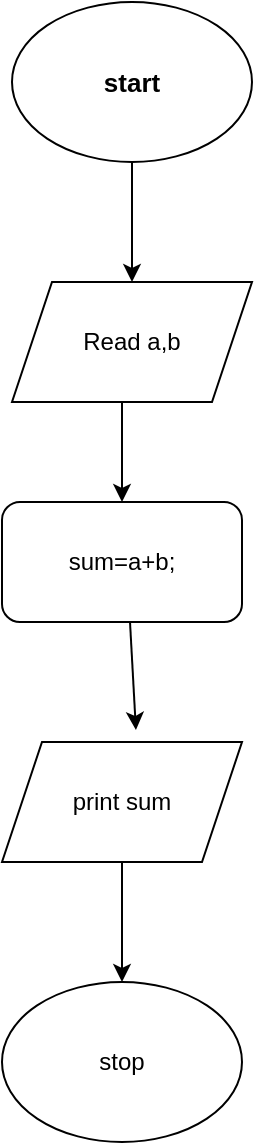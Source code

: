 <mxfile version="24.7.1" type="device">
  <diagram name="Page-1" id="lI0LjWDgmzLvwBvBaXzl">
    <mxGraphModel dx="1434" dy="698" grid="1" gridSize="10" guides="1" tooltips="1" connect="1" arrows="1" fold="1" page="1" pageScale="1" pageWidth="850" pageHeight="1100" math="0" shadow="0">
      <root>
        <mxCell id="0" />
        <mxCell id="1" parent="0" />
        <mxCell id="PWYuXIfXqLr_8QXN7Mat-1" value="&lt;h4 style=&quot;font-size: 13px;&quot;&gt;&lt;font style=&quot;font-size: 13px;&quot;&gt;start&lt;/font&gt;&lt;/h4&gt;" style="ellipse;whiteSpace=wrap;html=1;" vertex="1" parent="1">
          <mxGeometry x="365" y="120" width="120" height="80" as="geometry" />
        </mxCell>
        <mxCell id="PWYuXIfXqLr_8QXN7Mat-2" value="Read a,b" style="shape=parallelogram;perimeter=parallelogramPerimeter;whiteSpace=wrap;html=1;fixedSize=1;" vertex="1" parent="1">
          <mxGeometry x="365" y="260" width="120" height="60" as="geometry" />
        </mxCell>
        <mxCell id="PWYuXIfXqLr_8QXN7Mat-9" value="" style="edgeStyle=orthogonalEdgeStyle;rounded=0;orthogonalLoop=1;jettySize=auto;html=1;" edge="1" parent="1" source="PWYuXIfXqLr_8QXN7Mat-3" target="PWYuXIfXqLr_8QXN7Mat-4">
          <mxGeometry relative="1" as="geometry" />
        </mxCell>
        <mxCell id="PWYuXIfXqLr_8QXN7Mat-3" value="print sum" style="shape=parallelogram;perimeter=parallelogramPerimeter;whiteSpace=wrap;html=1;fixedSize=1;" vertex="1" parent="1">
          <mxGeometry x="360" y="490" width="120" height="60" as="geometry" />
        </mxCell>
        <mxCell id="PWYuXIfXqLr_8QXN7Mat-4" value="stop" style="ellipse;whiteSpace=wrap;html=1;" vertex="1" parent="1">
          <mxGeometry x="360" y="610" width="120" height="80" as="geometry" />
        </mxCell>
        <mxCell id="PWYuXIfXqLr_8QXN7Mat-5" value="sum=a+b;" style="rounded=1;whiteSpace=wrap;html=1;" vertex="1" parent="1">
          <mxGeometry x="360" y="370" width="120" height="60" as="geometry" />
        </mxCell>
        <mxCell id="PWYuXIfXqLr_8QXN7Mat-6" value="" style="endArrow=classic;html=1;rounded=0;" edge="1" parent="1" target="PWYuXIfXqLr_8QXN7Mat-2">
          <mxGeometry width="50" height="50" relative="1" as="geometry">
            <mxPoint x="425" y="200" as="sourcePoint" />
            <mxPoint x="475" y="150" as="targetPoint" />
          </mxGeometry>
        </mxCell>
        <mxCell id="PWYuXIfXqLr_8QXN7Mat-7" value="" style="endArrow=classic;html=1;rounded=0;entryX=0.5;entryY=0;entryDx=0;entryDy=0;" edge="1" parent="1" target="PWYuXIfXqLr_8QXN7Mat-5">
          <mxGeometry width="50" height="50" relative="1" as="geometry">
            <mxPoint x="420" y="320" as="sourcePoint" />
            <mxPoint x="470" y="270" as="targetPoint" />
          </mxGeometry>
        </mxCell>
        <mxCell id="PWYuXIfXqLr_8QXN7Mat-8" value="" style="endArrow=classic;html=1;rounded=0;entryX=0.558;entryY=-0.1;entryDx=0;entryDy=0;entryPerimeter=0;" edge="1" parent="1" target="PWYuXIfXqLr_8QXN7Mat-3">
          <mxGeometry width="50" height="50" relative="1" as="geometry">
            <mxPoint x="424" y="430" as="sourcePoint" />
            <mxPoint x="424" y="480" as="targetPoint" />
          </mxGeometry>
        </mxCell>
      </root>
    </mxGraphModel>
  </diagram>
</mxfile>
